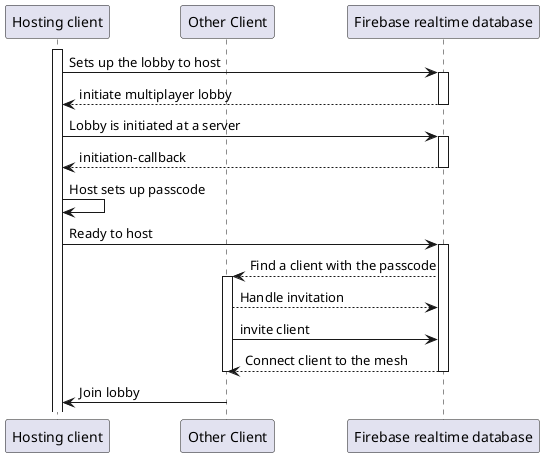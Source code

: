 @startuml
participant "Hosting client" as HC
participant "Other Client" as OC
participant "Firebase realtime database" as FRDB

activate HC
HC -> FRDB : Sets up the lobby to host
activate FRDB
FRDB --> HC : initiate multiplayer lobby
deactivate FRDB

HC -> FRDB : Lobby is initiated at a server
activate FRDB
FRDB --> HC : initiation-callback
deactivate FRDB

HC -> HC : Host sets up passcode
HC -> FRDB : Ready to host

activate FRDB
FRDB --> OC : Find a client with the passcode
activate OC
OC --> FRDB : Handle invitation
OC -> FRDB : invite client

FRDB --> OC : Connect client to the mesh
deactivate OC
deactivate FRDB

OC -> HC : Join lobby

@enduml